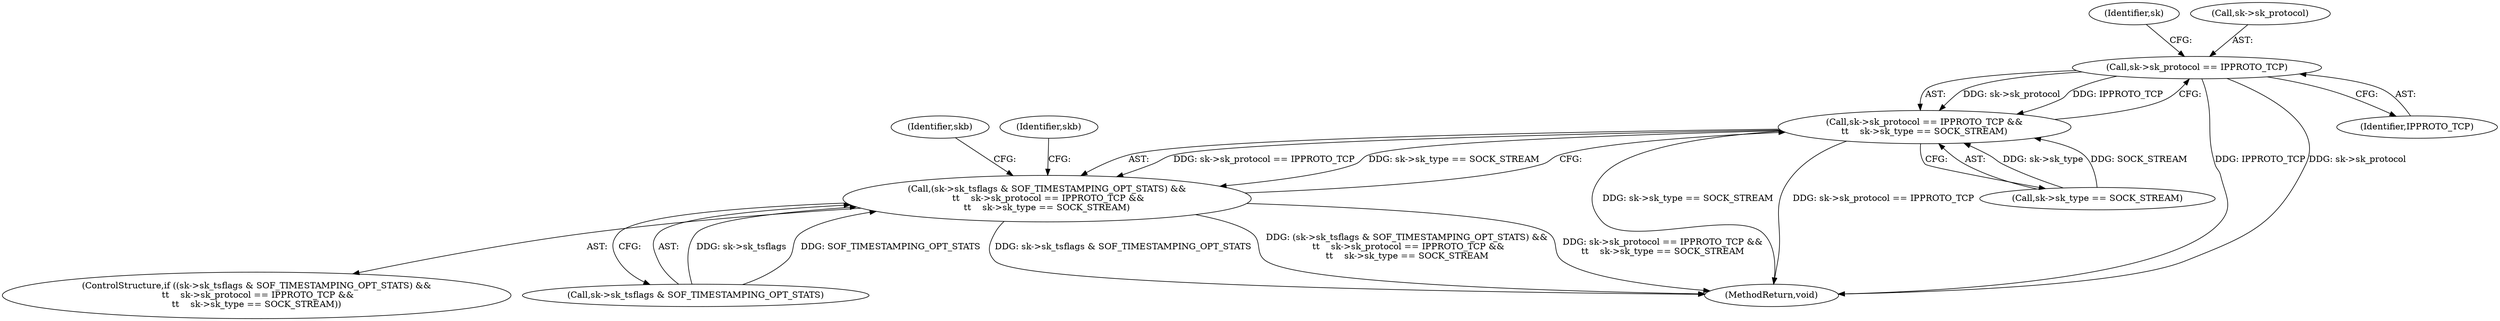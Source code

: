 digraph "0_linux_4ef1b2869447411ad3ef91ad7d4891a83c1a509a_0@pointer" {
"1000136" [label="(Call,sk->sk_protocol == IPPROTO_TCP)"];
"1000135" [label="(Call,sk->sk_protocol == IPPROTO_TCP &&\n\t\t    sk->sk_type == SOCK_STREAM)"];
"1000129" [label="(Call,(sk->sk_tsflags & SOF_TIMESTAMPING_OPT_STATS) &&\n \t\t    sk->sk_protocol == IPPROTO_TCP &&\n\t\t    sk->sk_type == SOCK_STREAM)"];
"1000129" [label="(Call,(sk->sk_tsflags & SOF_TIMESTAMPING_OPT_STATS) &&\n \t\t    sk->sk_protocol == IPPROTO_TCP &&\n\t\t    sk->sk_type == SOCK_STREAM)"];
"1000206" [label="(MethodReturn,void)"];
"1000152" [label="(Identifier,skb)"];
"1000141" [label="(Call,sk->sk_type == SOCK_STREAM)"];
"1000140" [label="(Identifier,IPPROTO_TCP)"];
"1000128" [label="(ControlStructure,if ((sk->sk_tsflags & SOF_TIMESTAMPING_OPT_STATS) &&\n \t\t    sk->sk_protocol == IPPROTO_TCP &&\n\t\t    sk->sk_type == SOCK_STREAM))"];
"1000130" [label="(Call,sk->sk_tsflags & SOF_TIMESTAMPING_OPT_STATS)"];
"1000143" [label="(Identifier,sk)"];
"1000136" [label="(Call,sk->sk_protocol == IPPROTO_TCP)"];
"1000135" [label="(Call,sk->sk_protocol == IPPROTO_TCP &&\n\t\t    sk->sk_type == SOCK_STREAM)"];
"1000147" [label="(Identifier,skb)"];
"1000137" [label="(Call,sk->sk_protocol)"];
"1000136" -> "1000135"  [label="AST: "];
"1000136" -> "1000140"  [label="CFG: "];
"1000137" -> "1000136"  [label="AST: "];
"1000140" -> "1000136"  [label="AST: "];
"1000143" -> "1000136"  [label="CFG: "];
"1000135" -> "1000136"  [label="CFG: "];
"1000136" -> "1000206"  [label="DDG: IPPROTO_TCP"];
"1000136" -> "1000206"  [label="DDG: sk->sk_protocol"];
"1000136" -> "1000135"  [label="DDG: sk->sk_protocol"];
"1000136" -> "1000135"  [label="DDG: IPPROTO_TCP"];
"1000135" -> "1000129"  [label="AST: "];
"1000135" -> "1000141"  [label="CFG: "];
"1000141" -> "1000135"  [label="AST: "];
"1000129" -> "1000135"  [label="CFG: "];
"1000135" -> "1000206"  [label="DDG: sk->sk_type == SOCK_STREAM"];
"1000135" -> "1000206"  [label="DDG: sk->sk_protocol == IPPROTO_TCP"];
"1000135" -> "1000129"  [label="DDG: sk->sk_protocol == IPPROTO_TCP"];
"1000135" -> "1000129"  [label="DDG: sk->sk_type == SOCK_STREAM"];
"1000141" -> "1000135"  [label="DDG: sk->sk_type"];
"1000141" -> "1000135"  [label="DDG: SOCK_STREAM"];
"1000129" -> "1000128"  [label="AST: "];
"1000129" -> "1000130"  [label="CFG: "];
"1000130" -> "1000129"  [label="AST: "];
"1000147" -> "1000129"  [label="CFG: "];
"1000152" -> "1000129"  [label="CFG: "];
"1000129" -> "1000206"  [label="DDG: sk->sk_tsflags & SOF_TIMESTAMPING_OPT_STATS"];
"1000129" -> "1000206"  [label="DDG: (sk->sk_tsflags & SOF_TIMESTAMPING_OPT_STATS) &&\n \t\t    sk->sk_protocol == IPPROTO_TCP &&\n\t\t    sk->sk_type == SOCK_STREAM"];
"1000129" -> "1000206"  [label="DDG: sk->sk_protocol == IPPROTO_TCP &&\n\t\t    sk->sk_type == SOCK_STREAM"];
"1000130" -> "1000129"  [label="DDG: sk->sk_tsflags"];
"1000130" -> "1000129"  [label="DDG: SOF_TIMESTAMPING_OPT_STATS"];
}
